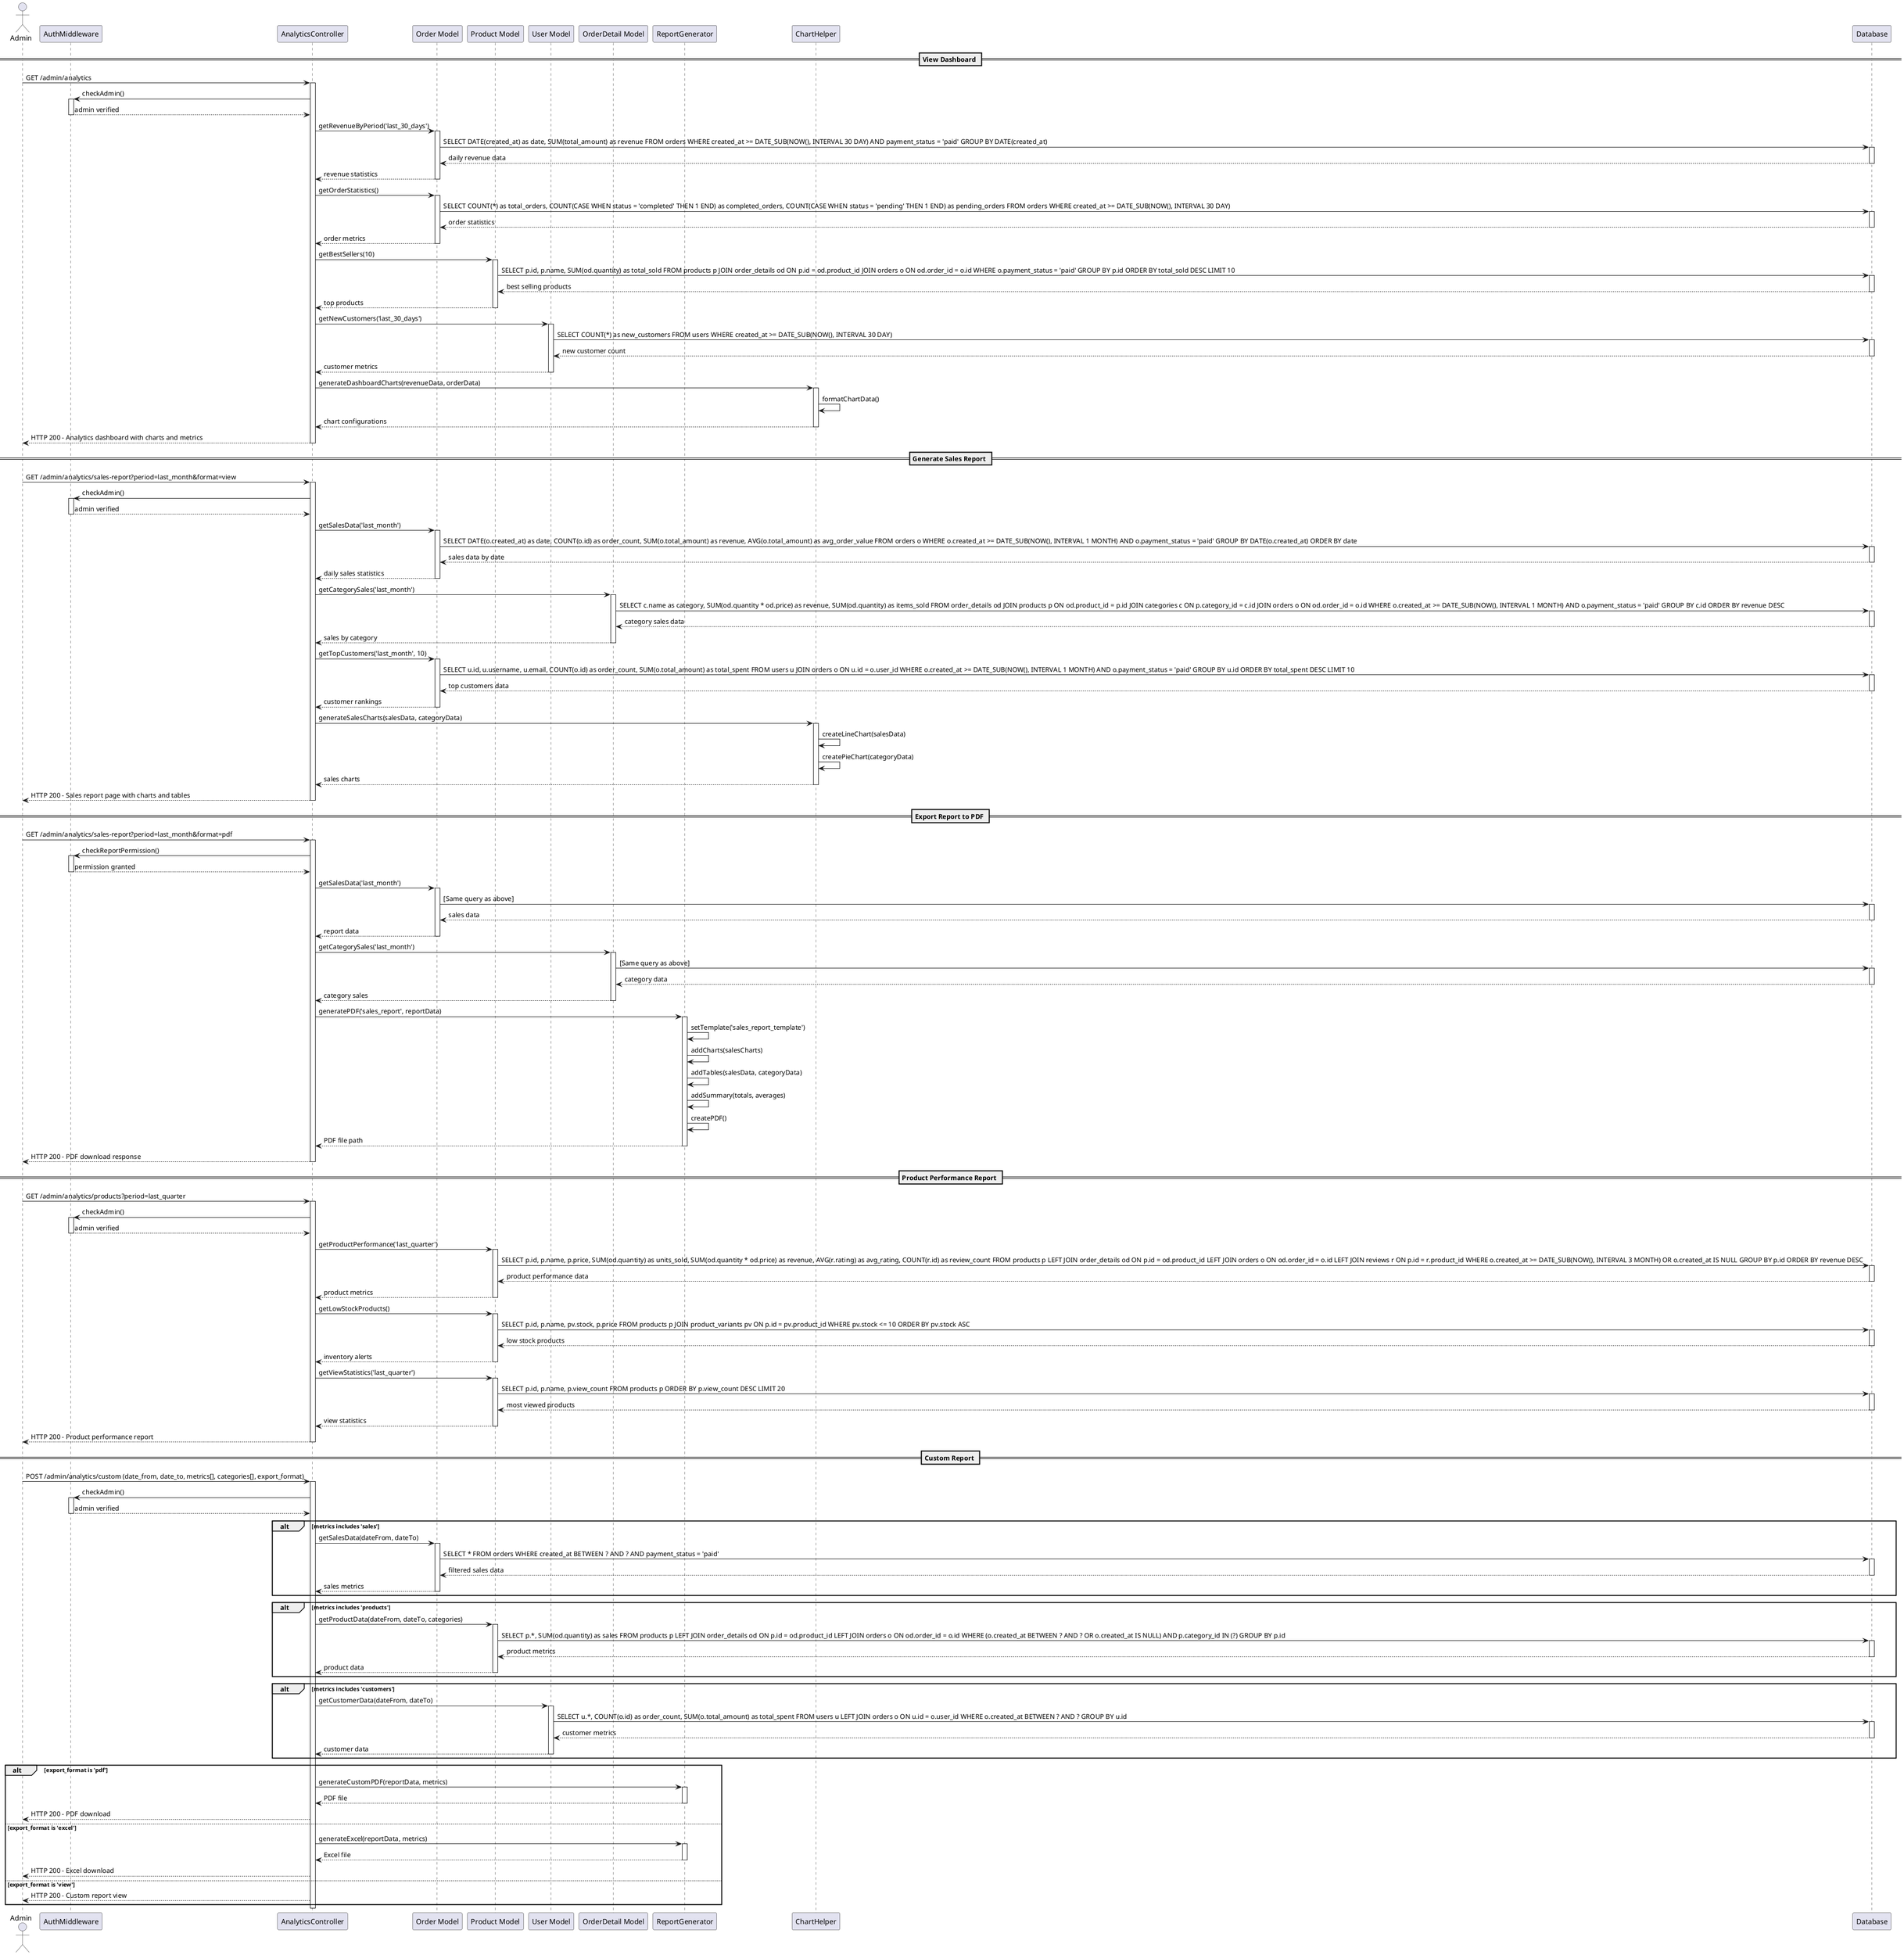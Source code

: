 @startuml Analytics and Reports - Sequence Diagram

actor Admin
participant "AuthMiddleware" as Auth
participant "AnalyticsController" as Controller
participant "Order Model" as OrderModel
participant "Product Model" as ProductModel
participant "User Model" as UserModel
participant "OrderDetail Model" as DetailModel
participant "ReportGenerator" as Report
participant "ChartHelper" as Chart
participant "Database" as DB

== View Dashboard ==
Admin -> Controller: GET /admin/analytics
activate Controller

Controller -> Auth: checkAdmin()
activate Auth
Auth --> Controller: admin verified
deactivate Auth

Controller -> OrderModel: getRevenueByPeriod('last_30_days')
activate OrderModel
OrderModel -> DB: SELECT DATE(created_at) as date, SUM(total_amount) as revenue FROM orders WHERE created_at >= DATE_SUB(NOW(), INTERVAL 30 DAY) AND payment_status = 'paid' GROUP BY DATE(created_at)
activate DB
DB --> OrderModel: daily revenue data
deactivate DB
OrderModel --> Controller: revenue statistics
deactivate OrderModel

Controller -> OrderModel: getOrderStatistics()
activate OrderModel
OrderModel -> DB: SELECT COUNT(*) as total_orders, COUNT(CASE WHEN status = 'completed' THEN 1 END) as completed_orders, COUNT(CASE WHEN status = 'pending' THEN 1 END) as pending_orders FROM orders WHERE created_at >= DATE_SUB(NOW(), INTERVAL 30 DAY)
activate DB
DB --> OrderModel: order statistics
deactivate DB
OrderModel --> Controller: order metrics
deactivate OrderModel

Controller -> ProductModel: getBestSellers(10)
activate ProductModel
ProductModel -> DB: SELECT p.id, p.name, SUM(od.quantity) as total_sold FROM products p JOIN order_details od ON p.id = od.product_id JOIN orders o ON od.order_id = o.id WHERE o.payment_status = 'paid' GROUP BY p.id ORDER BY total_sold DESC LIMIT 10
activate DB
DB --> ProductModel: best selling products
deactivate DB
ProductModel --> Controller: top products
deactivate ProductModel

Controller -> UserModel: getNewCustomers('last_30_days')
activate UserModel
UserModel -> DB: SELECT COUNT(*) as new_customers FROM users WHERE created_at >= DATE_SUB(NOW(), INTERVAL 30 DAY)
activate DB
DB --> UserModel: new customer count
deactivate DB
UserModel --> Controller: customer metrics
deactivate UserModel

Controller -> Chart: generateDashboardCharts(revenueData, orderData)
activate Chart
Chart -> Chart: formatChartData()
Chart --> Controller: chart configurations
deactivate Chart

Controller --> Admin: HTTP 200 - Analytics dashboard with charts and metrics
deactivate Controller

== Generate Sales Report ==
Admin -> Controller: GET /admin/analytics/sales-report?period=last_month&format=view
activate Controller

Controller -> Auth: checkAdmin()
activate Auth
Auth --> Controller: admin verified
deactivate Auth

Controller -> OrderModel: getSalesData('last_month')
activate OrderModel
OrderModel -> DB: SELECT DATE(o.created_at) as date, COUNT(o.id) as order_count, SUM(o.total_amount) as revenue, AVG(o.total_amount) as avg_order_value FROM orders o WHERE o.created_at >= DATE_SUB(NOW(), INTERVAL 1 MONTH) AND o.payment_status = 'paid' GROUP BY DATE(o.created_at) ORDER BY date
activate DB
DB --> OrderModel: sales data by date
deactivate DB
OrderModel --> Controller: daily sales statistics
deactivate OrderModel

Controller -> DetailModel: getCategorySales('last_month')
activate DetailModel
DetailModel -> DB: SELECT c.name as category, SUM(od.quantity * od.price) as revenue, SUM(od.quantity) as items_sold FROM order_details od JOIN products p ON od.product_id = p.id JOIN categories c ON p.category_id = c.id JOIN orders o ON od.order_id = o.id WHERE o.created_at >= DATE_SUB(NOW(), INTERVAL 1 MONTH) AND o.payment_status = 'paid' GROUP BY c.id ORDER BY revenue DESC
activate DB
DB --> DetailModel: category sales data
deactivate DB
DetailModel --> Controller: sales by category
deactivate DetailModel

Controller -> OrderModel: getTopCustomers('last_month', 10)
activate OrderModel
OrderModel -> DB: SELECT u.id, u.username, u.email, COUNT(o.id) as order_count, SUM(o.total_amount) as total_spent FROM users u JOIN orders o ON u.id = o.user_id WHERE o.created_at >= DATE_SUB(NOW(), INTERVAL 1 MONTH) AND o.payment_status = 'paid' GROUP BY u.id ORDER BY total_spent DESC LIMIT 10
activate DB
DB --> OrderModel: top customers data
deactivate DB
OrderModel --> Controller: customer rankings
deactivate OrderModel

Controller -> Chart: generateSalesCharts(salesData, categoryData)
activate Chart
Chart -> Chart: createLineChart(salesData)
Chart -> Chart: createPieChart(categoryData)
Chart --> Controller: sales charts
deactivate Chart

Controller --> Admin: HTTP 200 - Sales report page with charts and tables
deactivate Controller

== Export Report to PDF ==
Admin -> Controller: GET /admin/analytics/sales-report?period=last_month&format=pdf
activate Controller

Controller -> Auth: checkReportPermission()
activate Auth
Auth --> Controller: permission granted
deactivate Auth

Controller -> OrderModel: getSalesData('last_month')
activate OrderModel
OrderModel -> DB: [Same query as above]
activate DB
DB --> OrderModel: sales data
deactivate DB
OrderModel --> Controller: report data
deactivate OrderModel

Controller -> DetailModel: getCategorySales('last_month')
activate DetailModel
DetailModel -> DB: [Same query as above]
activate DB
DB --> DetailModel: category data
deactivate DB
DetailModel --> Controller: category sales
deactivate DetailModel

Controller -> Report: generatePDF('sales_report', reportData)
activate Report
Report -> Report: setTemplate('sales_report_template')
Report -> Report: addCharts(salesCharts)
Report -> Report: addTables(salesData, categoryData)
Report -> Report: addSummary(totals, averages)
Report -> Report: createPDF()
Report --> Controller: PDF file path
deactivate Report

Controller --> Admin: HTTP 200 - PDF download response
deactivate Controller

== Product Performance Report ==
Admin -> Controller: GET /admin/analytics/products?period=last_quarter
activate Controller

Controller -> Auth: checkAdmin()
activate Auth
Auth --> Controller: admin verified
deactivate Auth

Controller -> ProductModel: getProductPerformance('last_quarter')
activate ProductModel
ProductModel -> DB: SELECT p.id, p.name, p.price, SUM(od.quantity) as units_sold, SUM(od.quantity * od.price) as revenue, AVG(r.rating) as avg_rating, COUNT(r.id) as review_count FROM products p LEFT JOIN order_details od ON p.id = od.product_id LEFT JOIN orders o ON od.order_id = o.id LEFT JOIN reviews r ON p.id = r.product_id WHERE o.created_at >= DATE_SUB(NOW(), INTERVAL 3 MONTH) OR o.created_at IS NULL GROUP BY p.id ORDER BY revenue DESC
activate DB
DB --> ProductModel: product performance data
deactivate DB
ProductModel --> Controller: product metrics
deactivate ProductModel

Controller -> ProductModel: getLowStockProducts()
activate ProductModel
ProductModel -> DB: SELECT p.id, p.name, pv.stock, p.price FROM products p JOIN product_variants pv ON p.id = pv.product_id WHERE pv.stock <= 10 ORDER BY pv.stock ASC
activate DB
DB --> ProductModel: low stock products
deactivate DB
ProductModel --> Controller: inventory alerts
deactivate ProductModel

Controller -> ProductModel: getViewStatistics('last_quarter')
activate ProductModel
ProductModel -> DB: SELECT p.id, p.name, p.view_count FROM products p ORDER BY p.view_count DESC LIMIT 20
activate DB
DB --> ProductModel: most viewed products
deactivate DB
ProductModel --> Controller: view statistics
deactivate ProductModel

Controller --> Admin: HTTP 200 - Product performance report
deactivate Controller

== Custom Report ==
Admin -> Controller: POST /admin/analytics/custom (date_from, date_to, metrics[], categories[], export_format)
activate Controller

Controller -> Auth: checkAdmin()
activate Auth
Auth --> Controller: admin verified
deactivate Auth

alt metrics includes 'sales'
    Controller -> OrderModel: getSalesData(dateFrom, dateTo)
    activate OrderModel
    OrderModel -> DB: SELECT * FROM orders WHERE created_at BETWEEN ? AND ? AND payment_status = 'paid'
    activate DB
    DB --> OrderModel: filtered sales data
    deactivate DB
    OrderModel --> Controller: sales metrics
    deactivate OrderModel
end

alt metrics includes 'products'
    Controller -> ProductModel: getProductData(dateFrom, dateTo, categories)
    activate ProductModel
    ProductModel -> DB: SELECT p.*, SUM(od.quantity) as sales FROM products p LEFT JOIN order_details od ON p.id = od.product_id LEFT JOIN orders o ON od.order_id = o.id WHERE (o.created_at BETWEEN ? AND ? OR o.created_at IS NULL) AND p.category_id IN (?) GROUP BY p.id
    activate DB
    DB --> ProductModel: product metrics
    deactivate DB
    ProductModel --> Controller: product data
    deactivate ProductModel
end

alt metrics includes 'customers'
    Controller -> UserModel: getCustomerData(dateFrom, dateTo)
    activate UserModel
    UserModel -> DB: SELECT u.*, COUNT(o.id) as order_count, SUM(o.total_amount) as total_spent FROM users u LEFT JOIN orders o ON u.id = o.user_id WHERE o.created_at BETWEEN ? AND ? GROUP BY u.id
    activate DB
    DB --> UserModel: customer metrics
    deactivate DB
    UserModel --> Controller: customer data
    deactivate UserModel
end

alt export_format is 'pdf'
    Controller -> Report: generateCustomPDF(reportData, metrics)
    activate Report
    Report --> Controller: PDF file
    deactivate Report
    Controller --> Admin: HTTP 200 - PDF download
else export_format is 'excel'
    Controller -> Report: generateExcel(reportData, metrics)
    activate Report
    Report --> Controller: Excel file
    deactivate Report
    Controller --> Admin: HTTP 200 - Excel download
else export_format is 'view'
    Controller --> Admin: HTTP 200 - Custom report view
end

deactivate Controller

@enduml
